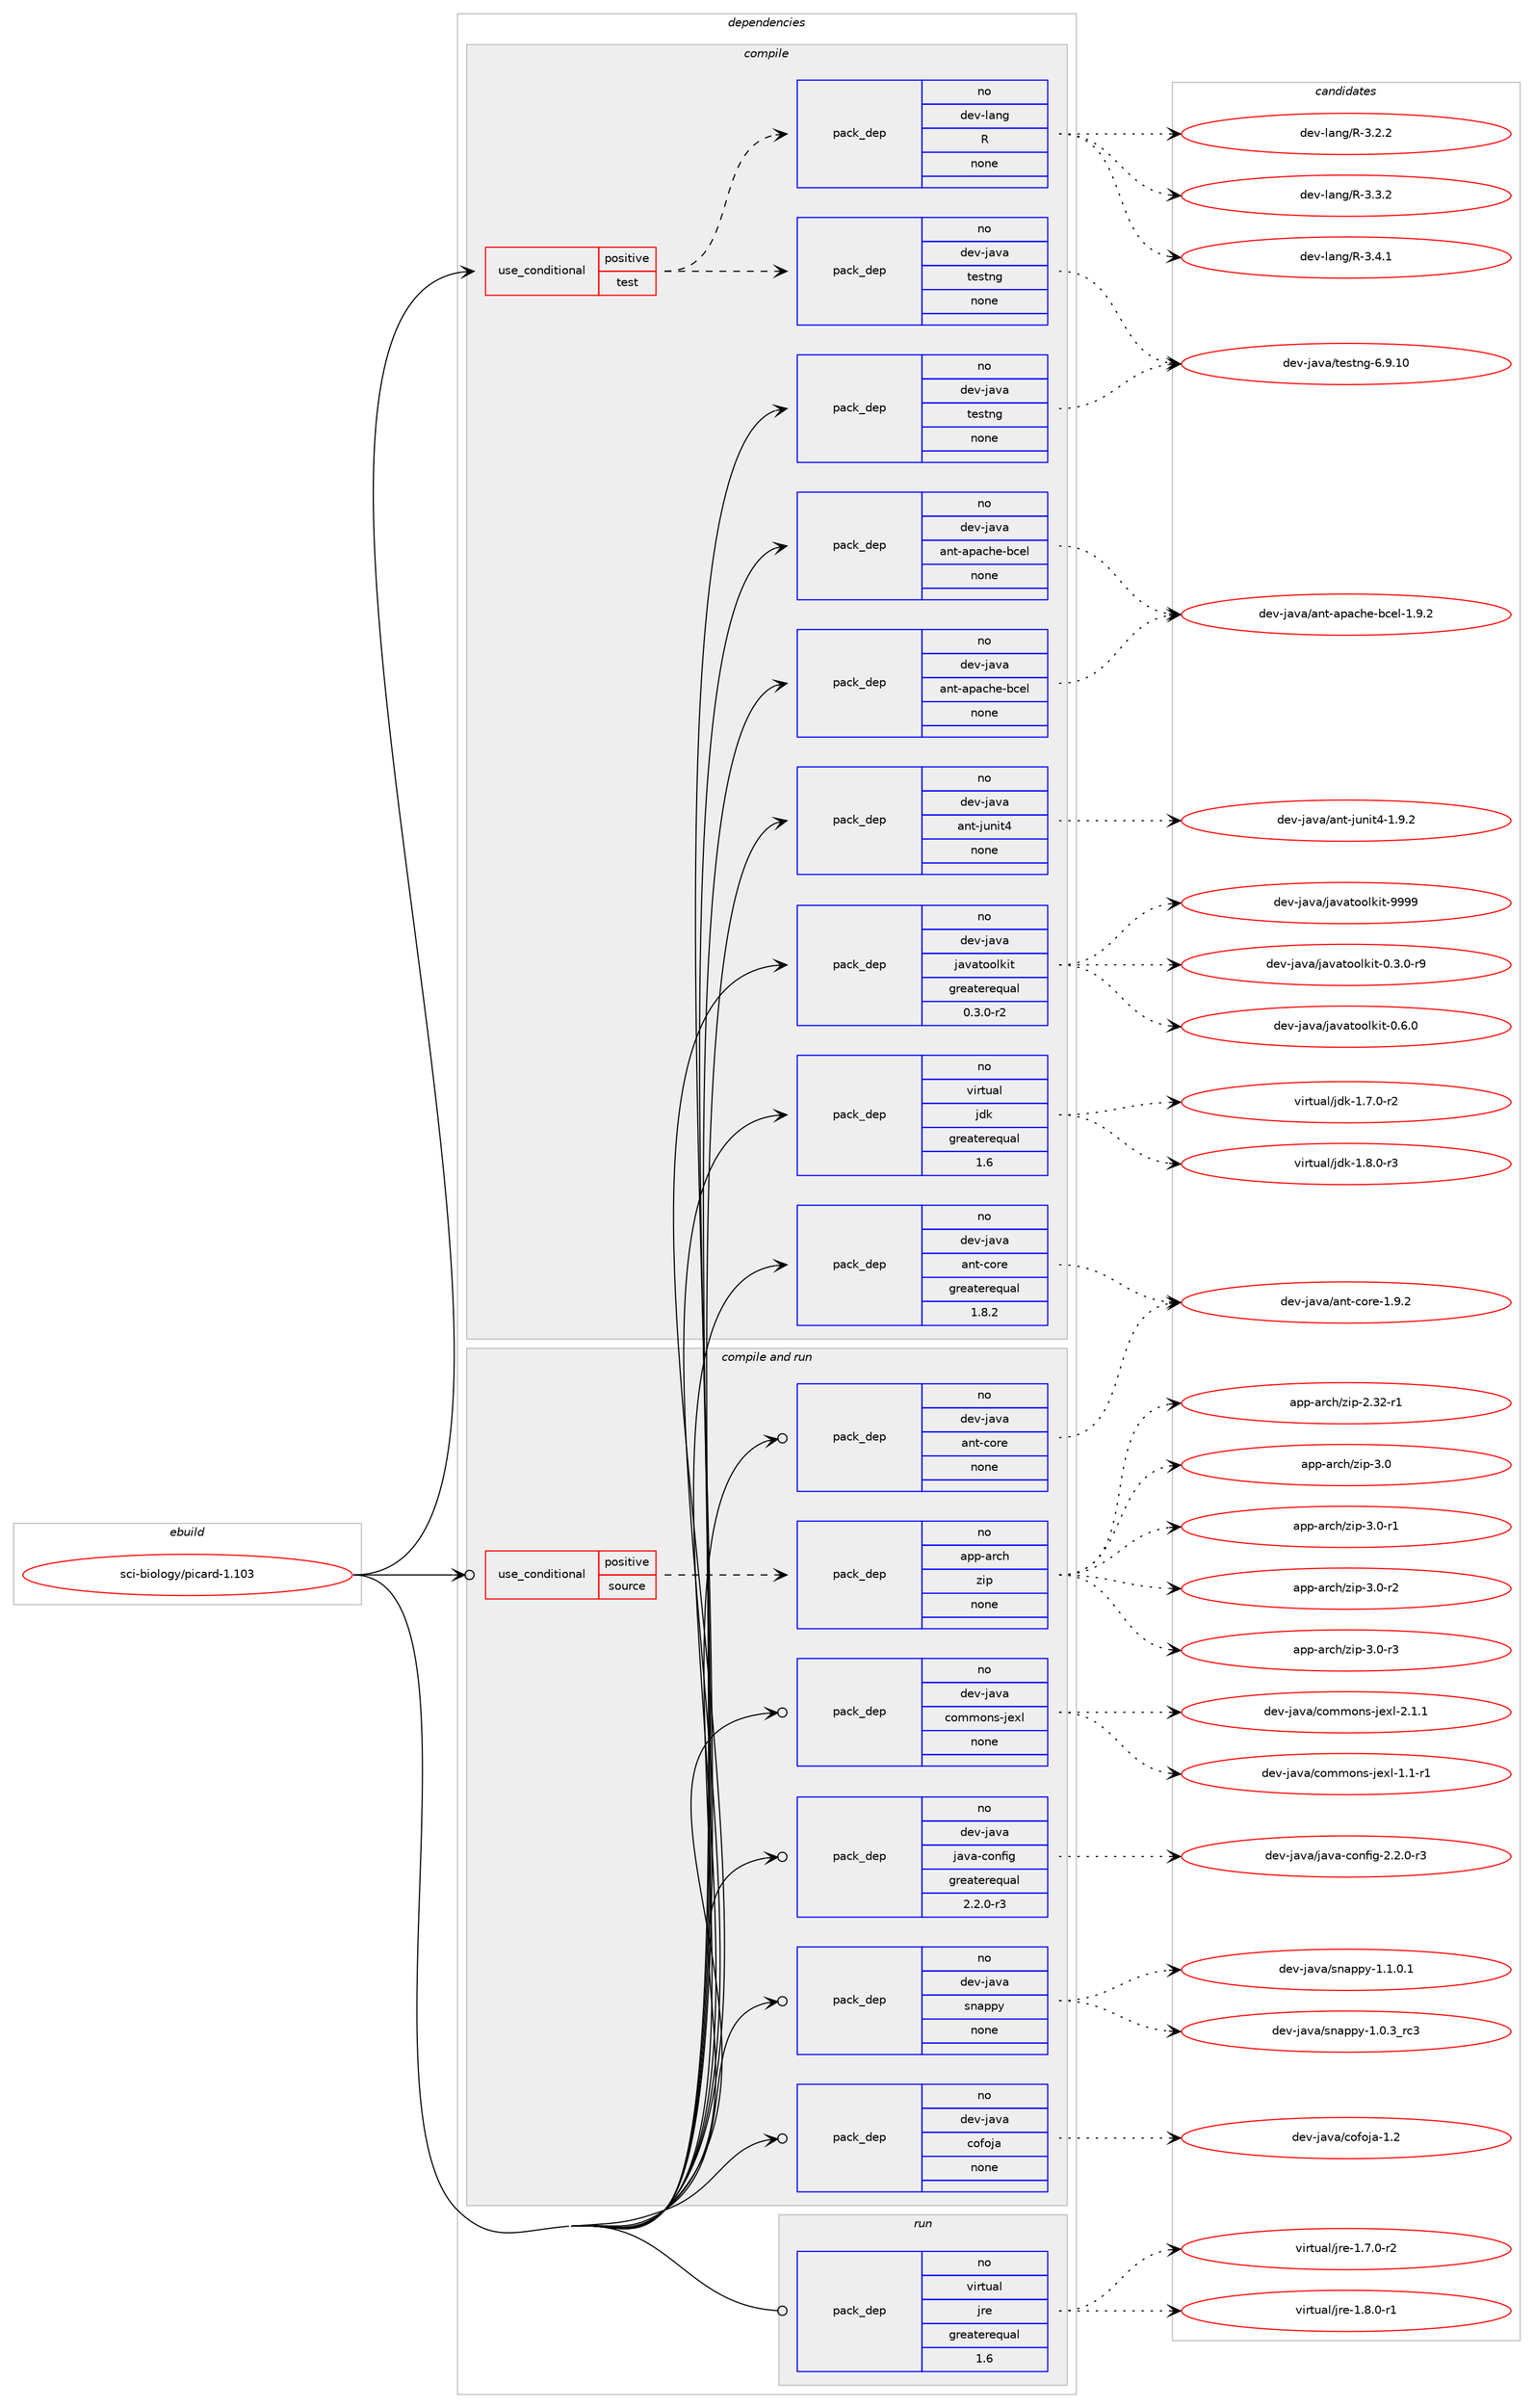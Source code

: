 digraph prolog {

# *************
# Graph options
# *************

newrank=true;
concentrate=true;
compound=true;
graph [rankdir=LR,fontname=Helvetica,fontsize=10,ranksep=1.5];#, ranksep=2.5, nodesep=0.2];
edge  [arrowhead=vee];
node  [fontname=Helvetica,fontsize=10];

# **********
# The ebuild
# **********

subgraph cluster_leftcol {
color=gray;
rank=same;
label=<<i>ebuild</i>>;
id [label="sci-biology/picard-1.103", color=red, width=4, href="../sci-biology/picard-1.103.svg"];
}

# ****************
# The dependencies
# ****************

subgraph cluster_midcol {
color=gray;
label=<<i>dependencies</i>>;
subgraph cluster_compile {
fillcolor="#eeeeee";
style=filled;
label=<<i>compile</i>>;
subgraph cond109375 {
dependency445090 [label=<<TABLE BORDER="0" CELLBORDER="1" CELLSPACING="0" CELLPADDING="4"><TR><TD ROWSPAN="3" CELLPADDING="10">use_conditional</TD></TR><TR><TD>positive</TD></TR><TR><TD>test</TD></TR></TABLE>>, shape=none, color=red];
subgraph pack327997 {
dependency445091 [label=<<TABLE BORDER="0" CELLBORDER="1" CELLSPACING="0" CELLPADDING="4" WIDTH="220"><TR><TD ROWSPAN="6" CELLPADDING="30">pack_dep</TD></TR><TR><TD WIDTH="110">no</TD></TR><TR><TD>dev-java</TD></TR><TR><TD>testng</TD></TR><TR><TD>none</TD></TR><TR><TD></TD></TR></TABLE>>, shape=none, color=blue];
}
dependency445090:e -> dependency445091:w [weight=20,style="dashed",arrowhead="vee"];
subgraph pack327998 {
dependency445092 [label=<<TABLE BORDER="0" CELLBORDER="1" CELLSPACING="0" CELLPADDING="4" WIDTH="220"><TR><TD ROWSPAN="6" CELLPADDING="30">pack_dep</TD></TR><TR><TD WIDTH="110">no</TD></TR><TR><TD>dev-lang</TD></TR><TR><TD>R</TD></TR><TR><TD>none</TD></TR><TR><TD></TD></TR></TABLE>>, shape=none, color=blue];
}
dependency445090:e -> dependency445092:w [weight=20,style="dashed",arrowhead="vee"];
}
id:e -> dependency445090:w [weight=20,style="solid",arrowhead="vee"];
subgraph pack327999 {
dependency445093 [label=<<TABLE BORDER="0" CELLBORDER="1" CELLSPACING="0" CELLPADDING="4" WIDTH="220"><TR><TD ROWSPAN="6" CELLPADDING="30">pack_dep</TD></TR><TR><TD WIDTH="110">no</TD></TR><TR><TD>dev-java</TD></TR><TR><TD>ant-apache-bcel</TD></TR><TR><TD>none</TD></TR><TR><TD></TD></TR></TABLE>>, shape=none, color=blue];
}
id:e -> dependency445093:w [weight=20,style="solid",arrowhead="vee"];
subgraph pack328000 {
dependency445094 [label=<<TABLE BORDER="0" CELLBORDER="1" CELLSPACING="0" CELLPADDING="4" WIDTH="220"><TR><TD ROWSPAN="6" CELLPADDING="30">pack_dep</TD></TR><TR><TD WIDTH="110">no</TD></TR><TR><TD>dev-java</TD></TR><TR><TD>ant-apache-bcel</TD></TR><TR><TD>none</TD></TR><TR><TD></TD></TR></TABLE>>, shape=none, color=blue];
}
id:e -> dependency445094:w [weight=20,style="solid",arrowhead="vee"];
subgraph pack328001 {
dependency445095 [label=<<TABLE BORDER="0" CELLBORDER="1" CELLSPACING="0" CELLPADDING="4" WIDTH="220"><TR><TD ROWSPAN="6" CELLPADDING="30">pack_dep</TD></TR><TR><TD WIDTH="110">no</TD></TR><TR><TD>dev-java</TD></TR><TR><TD>ant-core</TD></TR><TR><TD>greaterequal</TD></TR><TR><TD>1.8.2</TD></TR></TABLE>>, shape=none, color=blue];
}
id:e -> dependency445095:w [weight=20,style="solid",arrowhead="vee"];
subgraph pack328002 {
dependency445096 [label=<<TABLE BORDER="0" CELLBORDER="1" CELLSPACING="0" CELLPADDING="4" WIDTH="220"><TR><TD ROWSPAN="6" CELLPADDING="30">pack_dep</TD></TR><TR><TD WIDTH="110">no</TD></TR><TR><TD>dev-java</TD></TR><TR><TD>ant-junit4</TD></TR><TR><TD>none</TD></TR><TR><TD></TD></TR></TABLE>>, shape=none, color=blue];
}
id:e -> dependency445096:w [weight=20,style="solid",arrowhead="vee"];
subgraph pack328003 {
dependency445097 [label=<<TABLE BORDER="0" CELLBORDER="1" CELLSPACING="0" CELLPADDING="4" WIDTH="220"><TR><TD ROWSPAN="6" CELLPADDING="30">pack_dep</TD></TR><TR><TD WIDTH="110">no</TD></TR><TR><TD>dev-java</TD></TR><TR><TD>javatoolkit</TD></TR><TR><TD>greaterequal</TD></TR><TR><TD>0.3.0-r2</TD></TR></TABLE>>, shape=none, color=blue];
}
id:e -> dependency445097:w [weight=20,style="solid",arrowhead="vee"];
subgraph pack328004 {
dependency445098 [label=<<TABLE BORDER="0" CELLBORDER="1" CELLSPACING="0" CELLPADDING="4" WIDTH="220"><TR><TD ROWSPAN="6" CELLPADDING="30">pack_dep</TD></TR><TR><TD WIDTH="110">no</TD></TR><TR><TD>dev-java</TD></TR><TR><TD>testng</TD></TR><TR><TD>none</TD></TR><TR><TD></TD></TR></TABLE>>, shape=none, color=blue];
}
id:e -> dependency445098:w [weight=20,style="solid",arrowhead="vee"];
subgraph pack328005 {
dependency445099 [label=<<TABLE BORDER="0" CELLBORDER="1" CELLSPACING="0" CELLPADDING="4" WIDTH="220"><TR><TD ROWSPAN="6" CELLPADDING="30">pack_dep</TD></TR><TR><TD WIDTH="110">no</TD></TR><TR><TD>virtual</TD></TR><TR><TD>jdk</TD></TR><TR><TD>greaterequal</TD></TR><TR><TD>1.6</TD></TR></TABLE>>, shape=none, color=blue];
}
id:e -> dependency445099:w [weight=20,style="solid",arrowhead="vee"];
}
subgraph cluster_compileandrun {
fillcolor="#eeeeee";
style=filled;
label=<<i>compile and run</i>>;
subgraph cond109376 {
dependency445100 [label=<<TABLE BORDER="0" CELLBORDER="1" CELLSPACING="0" CELLPADDING="4"><TR><TD ROWSPAN="3" CELLPADDING="10">use_conditional</TD></TR><TR><TD>positive</TD></TR><TR><TD>source</TD></TR></TABLE>>, shape=none, color=red];
subgraph pack328006 {
dependency445101 [label=<<TABLE BORDER="0" CELLBORDER="1" CELLSPACING="0" CELLPADDING="4" WIDTH="220"><TR><TD ROWSPAN="6" CELLPADDING="30">pack_dep</TD></TR><TR><TD WIDTH="110">no</TD></TR><TR><TD>app-arch</TD></TR><TR><TD>zip</TD></TR><TR><TD>none</TD></TR><TR><TD></TD></TR></TABLE>>, shape=none, color=blue];
}
dependency445100:e -> dependency445101:w [weight=20,style="dashed",arrowhead="vee"];
}
id:e -> dependency445100:w [weight=20,style="solid",arrowhead="odotvee"];
subgraph pack328007 {
dependency445102 [label=<<TABLE BORDER="0" CELLBORDER="1" CELLSPACING="0" CELLPADDING="4" WIDTH="220"><TR><TD ROWSPAN="6" CELLPADDING="30">pack_dep</TD></TR><TR><TD WIDTH="110">no</TD></TR><TR><TD>dev-java</TD></TR><TR><TD>ant-core</TD></TR><TR><TD>none</TD></TR><TR><TD></TD></TR></TABLE>>, shape=none, color=blue];
}
id:e -> dependency445102:w [weight=20,style="solid",arrowhead="odotvee"];
subgraph pack328008 {
dependency445103 [label=<<TABLE BORDER="0" CELLBORDER="1" CELLSPACING="0" CELLPADDING="4" WIDTH="220"><TR><TD ROWSPAN="6" CELLPADDING="30">pack_dep</TD></TR><TR><TD WIDTH="110">no</TD></TR><TR><TD>dev-java</TD></TR><TR><TD>cofoja</TD></TR><TR><TD>none</TD></TR><TR><TD></TD></TR></TABLE>>, shape=none, color=blue];
}
id:e -> dependency445103:w [weight=20,style="solid",arrowhead="odotvee"];
subgraph pack328009 {
dependency445104 [label=<<TABLE BORDER="0" CELLBORDER="1" CELLSPACING="0" CELLPADDING="4" WIDTH="220"><TR><TD ROWSPAN="6" CELLPADDING="30">pack_dep</TD></TR><TR><TD WIDTH="110">no</TD></TR><TR><TD>dev-java</TD></TR><TR><TD>commons-jexl</TD></TR><TR><TD>none</TD></TR><TR><TD></TD></TR></TABLE>>, shape=none, color=blue];
}
id:e -> dependency445104:w [weight=20,style="solid",arrowhead="odotvee"];
subgraph pack328010 {
dependency445105 [label=<<TABLE BORDER="0" CELLBORDER="1" CELLSPACING="0" CELLPADDING="4" WIDTH="220"><TR><TD ROWSPAN="6" CELLPADDING="30">pack_dep</TD></TR><TR><TD WIDTH="110">no</TD></TR><TR><TD>dev-java</TD></TR><TR><TD>java-config</TD></TR><TR><TD>greaterequal</TD></TR><TR><TD>2.2.0-r3</TD></TR></TABLE>>, shape=none, color=blue];
}
id:e -> dependency445105:w [weight=20,style="solid",arrowhead="odotvee"];
subgraph pack328011 {
dependency445106 [label=<<TABLE BORDER="0" CELLBORDER="1" CELLSPACING="0" CELLPADDING="4" WIDTH="220"><TR><TD ROWSPAN="6" CELLPADDING="30">pack_dep</TD></TR><TR><TD WIDTH="110">no</TD></TR><TR><TD>dev-java</TD></TR><TR><TD>snappy</TD></TR><TR><TD>none</TD></TR><TR><TD></TD></TR></TABLE>>, shape=none, color=blue];
}
id:e -> dependency445106:w [weight=20,style="solid",arrowhead="odotvee"];
}
subgraph cluster_run {
fillcolor="#eeeeee";
style=filled;
label=<<i>run</i>>;
subgraph pack328012 {
dependency445107 [label=<<TABLE BORDER="0" CELLBORDER="1" CELLSPACING="0" CELLPADDING="4" WIDTH="220"><TR><TD ROWSPAN="6" CELLPADDING="30">pack_dep</TD></TR><TR><TD WIDTH="110">no</TD></TR><TR><TD>virtual</TD></TR><TR><TD>jre</TD></TR><TR><TD>greaterequal</TD></TR><TR><TD>1.6</TD></TR></TABLE>>, shape=none, color=blue];
}
id:e -> dependency445107:w [weight=20,style="solid",arrowhead="odot"];
}
}

# **************
# The candidates
# **************

subgraph cluster_choices {
rank=same;
color=gray;
label=<<i>candidates</i>>;

subgraph choice327997 {
color=black;
nodesep=1;
choice1001011184510697118974711610111511611010345544657464948 [label="dev-java/testng-6.9.10", color=red, width=4,href="../dev-java/testng-6.9.10.svg"];
dependency445091:e -> choice1001011184510697118974711610111511611010345544657464948:w [style=dotted,weight="100"];
}
subgraph choice327998 {
color=black;
nodesep=1;
choice10010111845108971101034782455146504650 [label="dev-lang/R-3.2.2", color=red, width=4,href="../dev-lang/R-3.2.2.svg"];
choice10010111845108971101034782455146514650 [label="dev-lang/R-3.3.2", color=red, width=4,href="../dev-lang/R-3.3.2.svg"];
choice10010111845108971101034782455146524649 [label="dev-lang/R-3.4.1", color=red, width=4,href="../dev-lang/R-3.4.1.svg"];
dependency445092:e -> choice10010111845108971101034782455146504650:w [style=dotted,weight="100"];
dependency445092:e -> choice10010111845108971101034782455146514650:w [style=dotted,weight="100"];
dependency445092:e -> choice10010111845108971101034782455146524649:w [style=dotted,weight="100"];
}
subgraph choice327999 {
color=black;
nodesep=1;
choice100101118451069711897479711011645971129799104101459899101108454946574650 [label="dev-java/ant-apache-bcel-1.9.2", color=red, width=4,href="../dev-java/ant-apache-bcel-1.9.2.svg"];
dependency445093:e -> choice100101118451069711897479711011645971129799104101459899101108454946574650:w [style=dotted,weight="100"];
}
subgraph choice328000 {
color=black;
nodesep=1;
choice100101118451069711897479711011645971129799104101459899101108454946574650 [label="dev-java/ant-apache-bcel-1.9.2", color=red, width=4,href="../dev-java/ant-apache-bcel-1.9.2.svg"];
dependency445094:e -> choice100101118451069711897479711011645971129799104101459899101108454946574650:w [style=dotted,weight="100"];
}
subgraph choice328001 {
color=black;
nodesep=1;
choice10010111845106971189747971101164599111114101454946574650 [label="dev-java/ant-core-1.9.2", color=red, width=4,href="../dev-java/ant-core-1.9.2.svg"];
dependency445095:e -> choice10010111845106971189747971101164599111114101454946574650:w [style=dotted,weight="100"];
}
subgraph choice328002 {
color=black;
nodesep=1;
choice10010111845106971189747971101164510611711010511652454946574650 [label="dev-java/ant-junit4-1.9.2", color=red, width=4,href="../dev-java/ant-junit4-1.9.2.svg"];
dependency445096:e -> choice10010111845106971189747971101164510611711010511652454946574650:w [style=dotted,weight="100"];
}
subgraph choice328003 {
color=black;
nodesep=1;
choice1001011184510697118974710697118971161111111081071051164548465146484511457 [label="dev-java/javatoolkit-0.3.0-r9", color=red, width=4,href="../dev-java/javatoolkit-0.3.0-r9.svg"];
choice100101118451069711897471069711897116111111108107105116454846544648 [label="dev-java/javatoolkit-0.6.0", color=red, width=4,href="../dev-java/javatoolkit-0.6.0.svg"];
choice1001011184510697118974710697118971161111111081071051164557575757 [label="dev-java/javatoolkit-9999", color=red, width=4,href="../dev-java/javatoolkit-9999.svg"];
dependency445097:e -> choice1001011184510697118974710697118971161111111081071051164548465146484511457:w [style=dotted,weight="100"];
dependency445097:e -> choice100101118451069711897471069711897116111111108107105116454846544648:w [style=dotted,weight="100"];
dependency445097:e -> choice1001011184510697118974710697118971161111111081071051164557575757:w [style=dotted,weight="100"];
}
subgraph choice328004 {
color=black;
nodesep=1;
choice1001011184510697118974711610111511611010345544657464948 [label="dev-java/testng-6.9.10", color=red, width=4,href="../dev-java/testng-6.9.10.svg"];
dependency445098:e -> choice1001011184510697118974711610111511611010345544657464948:w [style=dotted,weight="100"];
}
subgraph choice328005 {
color=black;
nodesep=1;
choice11810511411611797108471061001074549465546484511450 [label="virtual/jdk-1.7.0-r2", color=red, width=4,href="../virtual/jdk-1.7.0-r2.svg"];
choice11810511411611797108471061001074549465646484511451 [label="virtual/jdk-1.8.0-r3", color=red, width=4,href="../virtual/jdk-1.8.0-r3.svg"];
dependency445099:e -> choice11810511411611797108471061001074549465546484511450:w [style=dotted,weight="100"];
dependency445099:e -> choice11810511411611797108471061001074549465646484511451:w [style=dotted,weight="100"];
}
subgraph choice328006 {
color=black;
nodesep=1;
choice971121124597114991044712210511245504651504511449 [label="app-arch/zip-2.32-r1", color=red, width=4,href="../app-arch/zip-2.32-r1.svg"];
choice971121124597114991044712210511245514648 [label="app-arch/zip-3.0", color=red, width=4,href="../app-arch/zip-3.0.svg"];
choice9711211245971149910447122105112455146484511449 [label="app-arch/zip-3.0-r1", color=red, width=4,href="../app-arch/zip-3.0-r1.svg"];
choice9711211245971149910447122105112455146484511450 [label="app-arch/zip-3.0-r2", color=red, width=4,href="../app-arch/zip-3.0-r2.svg"];
choice9711211245971149910447122105112455146484511451 [label="app-arch/zip-3.0-r3", color=red, width=4,href="../app-arch/zip-3.0-r3.svg"];
dependency445101:e -> choice971121124597114991044712210511245504651504511449:w [style=dotted,weight="100"];
dependency445101:e -> choice971121124597114991044712210511245514648:w [style=dotted,weight="100"];
dependency445101:e -> choice9711211245971149910447122105112455146484511449:w [style=dotted,weight="100"];
dependency445101:e -> choice9711211245971149910447122105112455146484511450:w [style=dotted,weight="100"];
dependency445101:e -> choice9711211245971149910447122105112455146484511451:w [style=dotted,weight="100"];
}
subgraph choice328007 {
color=black;
nodesep=1;
choice10010111845106971189747971101164599111114101454946574650 [label="dev-java/ant-core-1.9.2", color=red, width=4,href="../dev-java/ant-core-1.9.2.svg"];
dependency445102:e -> choice10010111845106971189747971101164599111114101454946574650:w [style=dotted,weight="100"];
}
subgraph choice328008 {
color=black;
nodesep=1;
choice10010111845106971189747991111021111069745494650 [label="dev-java/cofoja-1.2", color=red, width=4,href="../dev-java/cofoja-1.2.svg"];
dependency445103:e -> choice10010111845106971189747991111021111069745494650:w [style=dotted,weight="100"];
}
subgraph choice328009 {
color=black;
nodesep=1;
choice100101118451069711897479911110910911111011545106101120108454946494511449 [label="dev-java/commons-jexl-1.1-r1", color=red, width=4,href="../dev-java/commons-jexl-1.1-r1.svg"];
choice100101118451069711897479911110910911111011545106101120108455046494649 [label="dev-java/commons-jexl-2.1.1", color=red, width=4,href="../dev-java/commons-jexl-2.1.1.svg"];
dependency445104:e -> choice100101118451069711897479911110910911111011545106101120108454946494511449:w [style=dotted,weight="100"];
dependency445104:e -> choice100101118451069711897479911110910911111011545106101120108455046494649:w [style=dotted,weight="100"];
}
subgraph choice328010 {
color=black;
nodesep=1;
choice10010111845106971189747106971189745991111101021051034550465046484511451 [label="dev-java/java-config-2.2.0-r3", color=red, width=4,href="../dev-java/java-config-2.2.0-r3.svg"];
dependency445105:e -> choice10010111845106971189747106971189745991111101021051034550465046484511451:w [style=dotted,weight="100"];
}
subgraph choice328011 {
color=black;
nodesep=1;
choice1001011184510697118974711511097112112121454946484651951149951 [label="dev-java/snappy-1.0.3_rc3", color=red, width=4,href="../dev-java/snappy-1.0.3_rc3.svg"];
choice10010111845106971189747115110971121121214549464946484649 [label="dev-java/snappy-1.1.0.1", color=red, width=4,href="../dev-java/snappy-1.1.0.1.svg"];
dependency445106:e -> choice1001011184510697118974711511097112112121454946484651951149951:w [style=dotted,weight="100"];
dependency445106:e -> choice10010111845106971189747115110971121121214549464946484649:w [style=dotted,weight="100"];
}
subgraph choice328012 {
color=black;
nodesep=1;
choice11810511411611797108471061141014549465546484511450 [label="virtual/jre-1.7.0-r2", color=red, width=4,href="../virtual/jre-1.7.0-r2.svg"];
choice11810511411611797108471061141014549465646484511449 [label="virtual/jre-1.8.0-r1", color=red, width=4,href="../virtual/jre-1.8.0-r1.svg"];
dependency445107:e -> choice11810511411611797108471061141014549465546484511450:w [style=dotted,weight="100"];
dependency445107:e -> choice11810511411611797108471061141014549465646484511449:w [style=dotted,weight="100"];
}
}

}
